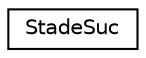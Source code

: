 digraph "Graphical Class Hierarchy"
{
  edge [fontname="Helvetica",fontsize="10",labelfontname="Helvetica",labelfontsize="10"];
  node [fontname="Helvetica",fontsize="10",shape=record];
  rankdir="LR";
  Node1 [label="StadeSuc",height=0.2,width=0.4,color="black", fillcolor="white", style="filled",URL="$class_stade_suc.html"];
}
